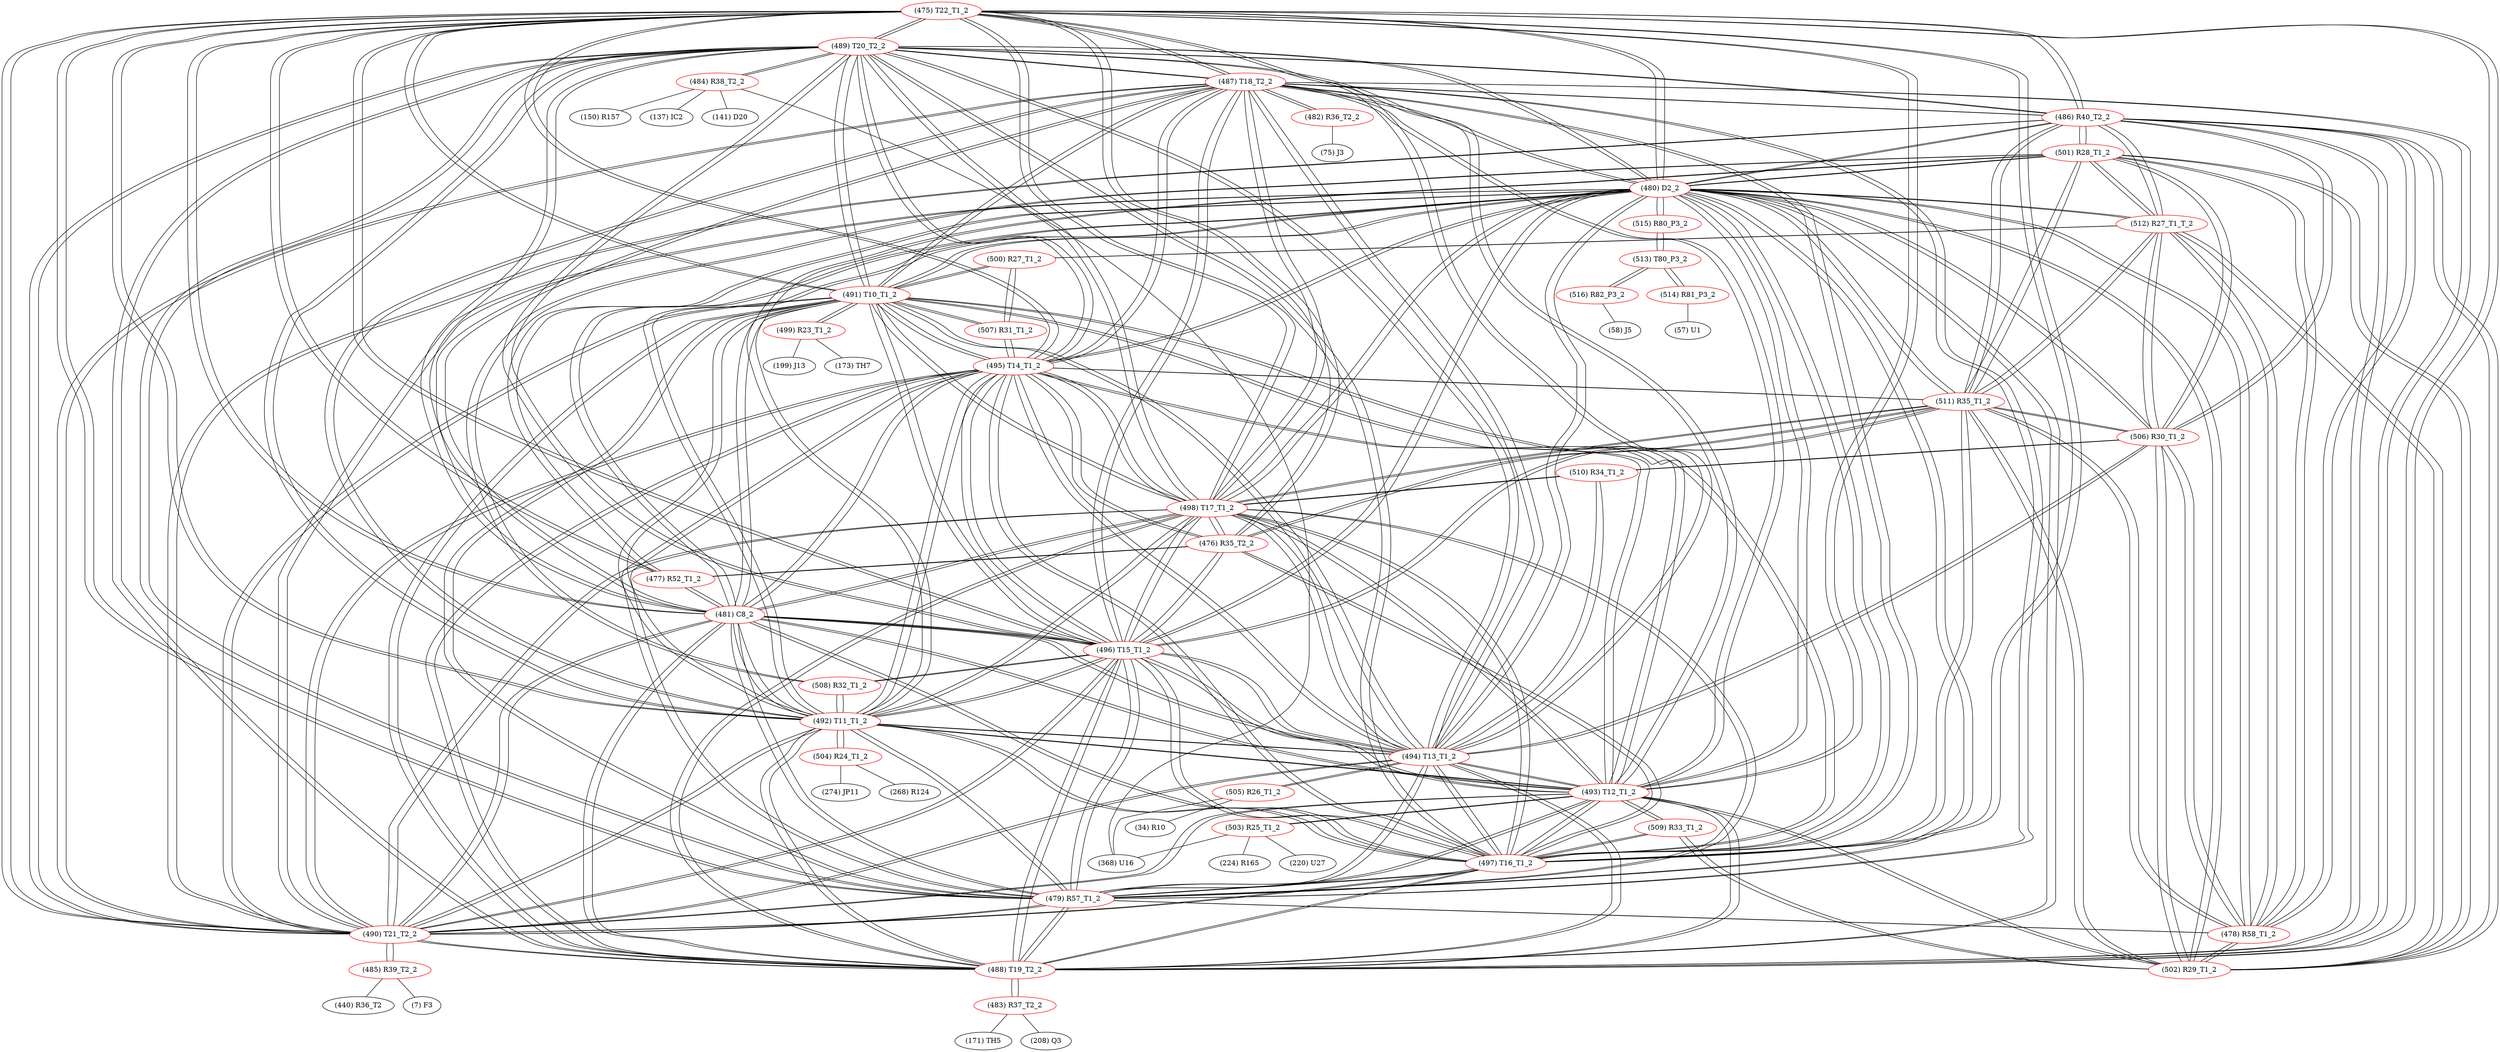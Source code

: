 graph {
	475 [label="(475) T22_T1_2" color=red]
	489 [label="(489) T20_T2_2"]
	487 [label="(487) T18_T2_2"]
	488 [label="(488) T19_T2_2"]
	490 [label="(490) T21_T2_2"]
	479 [label="(479) R57_T1_2"]
	480 [label="(480) D2_2"]
	492 [label="(492) T11_T1_2"]
	497 [label="(497) T16_T1_2"]
	498 [label="(498) T17_T1_2"]
	491 [label="(491) T10_T1_2"]
	493 [label="(493) T12_T1_2"]
	494 [label="(494) T13_T1_2"]
	495 [label="(495) T14_T1_2"]
	496 [label="(496) T15_T1_2"]
	481 [label="(481) C8_2"]
	486 [label="(486) R40_T2_2"]
	477 [label="(477) R52_T1_2"]
	476 [label="(476) R35_T2_2"]
	476 [label="(476) R35_T2_2" color=red]
	497 [label="(497) T16_T1_2"]
	496 [label="(496) T15_T1_2"]
	511 [label="(511) R35_T1_2"]
	495 [label="(495) T14_T1_2"]
	498 [label="(498) T17_T1_2"]
	477 [label="(477) R52_T1_2"]
	475 [label="(475) T22_T1_2"]
	477 [label="(477) R52_T1_2" color=red]
	480 [label="(480) D2_2"]
	481 [label="(481) C8_2"]
	476 [label="(476) R35_T2_2"]
	475 [label="(475) T22_T1_2"]
	478 [label="(478) R58_T1_2" color=red]
	479 [label="(479) R57_T1_2"]
	480 [label="(480) D2_2"]
	502 [label="(502) R29_T1_2"]
	511 [label="(511) R35_T1_2"]
	486 [label="(486) R40_T2_2"]
	506 [label="(506) R30_T1_2"]
	512 [label="(512) R27_T1_T_2"]
	501 [label="(501) R28_T1_2"]
	479 [label="(479) R57_T1_2" color=red]
	489 [label="(489) T20_T2_2"]
	487 [label="(487) T18_T2_2"]
	488 [label="(488) T19_T2_2"]
	490 [label="(490) T21_T2_2"]
	475 [label="(475) T22_T1_2"]
	480 [label="(480) D2_2"]
	492 [label="(492) T11_T1_2"]
	497 [label="(497) T16_T1_2"]
	498 [label="(498) T17_T1_2"]
	491 [label="(491) T10_T1_2"]
	493 [label="(493) T12_T1_2"]
	494 [label="(494) T13_T1_2"]
	495 [label="(495) T14_T1_2"]
	496 [label="(496) T15_T1_2"]
	481 [label="(481) C8_2"]
	478 [label="(478) R58_T1_2"]
	480 [label="(480) D2_2" color=red]
	489 [label="(489) T20_T2_2"]
	487 [label="(487) T18_T2_2"]
	488 [label="(488) T19_T2_2"]
	490 [label="(490) T21_T2_2"]
	479 [label="(479) R57_T1_2"]
	475 [label="(475) T22_T1_2"]
	492 [label="(492) T11_T1_2"]
	497 [label="(497) T16_T1_2"]
	498 [label="(498) T17_T1_2"]
	491 [label="(491) T10_T1_2"]
	493 [label="(493) T12_T1_2"]
	494 [label="(494) T13_T1_2"]
	495 [label="(495) T14_T1_2"]
	496 [label="(496) T15_T1_2"]
	481 [label="(481) C8_2"]
	477 [label="(477) R52_T1_2"]
	478 [label="(478) R58_T1_2"]
	502 [label="(502) R29_T1_2"]
	511 [label="(511) R35_T1_2"]
	486 [label="(486) R40_T2_2"]
	506 [label="(506) R30_T1_2"]
	512 [label="(512) R27_T1_T_2"]
	501 [label="(501) R28_T1_2"]
	515 [label="(515) R80_P3_2"]
	481 [label="(481) C8_2" color=red]
	489 [label="(489) T20_T2_2"]
	487 [label="(487) T18_T2_2"]
	488 [label="(488) T19_T2_2"]
	490 [label="(490) T21_T2_2"]
	479 [label="(479) R57_T1_2"]
	475 [label="(475) T22_T1_2"]
	480 [label="(480) D2_2"]
	492 [label="(492) T11_T1_2"]
	497 [label="(497) T16_T1_2"]
	498 [label="(498) T17_T1_2"]
	491 [label="(491) T10_T1_2"]
	493 [label="(493) T12_T1_2"]
	494 [label="(494) T13_T1_2"]
	495 [label="(495) T14_T1_2"]
	496 [label="(496) T15_T1_2"]
	477 [label="(477) R52_T1_2"]
	482 [label="(482) R36_T2_2" color=red]
	75 [label="(75) J3"]
	487 [label="(487) T18_T2_2"]
	483 [label="(483) R37_T2_2" color=red]
	171 [label="(171) TH5"]
	208 [label="(208) Q3"]
	488 [label="(488) T19_T2_2"]
	484 [label="(484) R38_T2_2" color=red]
	141 [label="(141) D20"]
	150 [label="(150) R157"]
	137 [label="(137) IC2"]
	368 [label="(368) U16"]
	489 [label="(489) T20_T2_2"]
	485 [label="(485) R39_T2_2" color=red]
	7 [label="(7) F3"]
	440 [label="(440) R36_T2"]
	490 [label="(490) T21_T2_2"]
	486 [label="(486) R40_T2_2" color=red]
	502 [label="(502) R29_T1_2"]
	511 [label="(511) R35_T1_2"]
	506 [label="(506) R30_T1_2"]
	480 [label="(480) D2_2"]
	478 [label="(478) R58_T1_2"]
	512 [label="(512) R27_T1_T_2"]
	501 [label="(501) R28_T1_2"]
	475 [label="(475) T22_T1_2"]
	488 [label="(488) T19_T2_2"]
	487 [label="(487) T18_T2_2"]
	490 [label="(490) T21_T2_2"]
	489 [label="(489) T20_T2_2"]
	487 [label="(487) T18_T2_2" color=red]
	489 [label="(489) T20_T2_2"]
	488 [label="(488) T19_T2_2"]
	490 [label="(490) T21_T2_2"]
	479 [label="(479) R57_T1_2"]
	475 [label="(475) T22_T1_2"]
	480 [label="(480) D2_2"]
	492 [label="(492) T11_T1_2"]
	497 [label="(497) T16_T1_2"]
	498 [label="(498) T17_T1_2"]
	491 [label="(491) T10_T1_2"]
	493 [label="(493) T12_T1_2"]
	494 [label="(494) T13_T1_2"]
	495 [label="(495) T14_T1_2"]
	496 [label="(496) T15_T1_2"]
	481 [label="(481) C8_2"]
	486 [label="(486) R40_T2_2"]
	482 [label="(482) R36_T2_2"]
	488 [label="(488) T19_T2_2" color=red]
	489 [label="(489) T20_T2_2"]
	487 [label="(487) T18_T2_2"]
	490 [label="(490) T21_T2_2"]
	479 [label="(479) R57_T1_2"]
	475 [label="(475) T22_T1_2"]
	480 [label="(480) D2_2"]
	492 [label="(492) T11_T1_2"]
	497 [label="(497) T16_T1_2"]
	498 [label="(498) T17_T1_2"]
	491 [label="(491) T10_T1_2"]
	493 [label="(493) T12_T1_2"]
	494 [label="(494) T13_T1_2"]
	495 [label="(495) T14_T1_2"]
	496 [label="(496) T15_T1_2"]
	481 [label="(481) C8_2"]
	486 [label="(486) R40_T2_2"]
	483 [label="(483) R37_T2_2"]
	489 [label="(489) T20_T2_2" color=red]
	487 [label="(487) T18_T2_2"]
	488 [label="(488) T19_T2_2"]
	490 [label="(490) T21_T2_2"]
	479 [label="(479) R57_T1_2"]
	475 [label="(475) T22_T1_2"]
	480 [label="(480) D2_2"]
	492 [label="(492) T11_T1_2"]
	497 [label="(497) T16_T1_2"]
	498 [label="(498) T17_T1_2"]
	491 [label="(491) T10_T1_2"]
	493 [label="(493) T12_T1_2"]
	494 [label="(494) T13_T1_2"]
	495 [label="(495) T14_T1_2"]
	496 [label="(496) T15_T1_2"]
	481 [label="(481) C8_2"]
	486 [label="(486) R40_T2_2"]
	484 [label="(484) R38_T2_2"]
	490 [label="(490) T21_T2_2" color=red]
	489 [label="(489) T20_T2_2"]
	487 [label="(487) T18_T2_2"]
	488 [label="(488) T19_T2_2"]
	479 [label="(479) R57_T1_2"]
	475 [label="(475) T22_T1_2"]
	480 [label="(480) D2_2"]
	492 [label="(492) T11_T1_2"]
	497 [label="(497) T16_T1_2"]
	498 [label="(498) T17_T1_2"]
	491 [label="(491) T10_T1_2"]
	493 [label="(493) T12_T1_2"]
	494 [label="(494) T13_T1_2"]
	495 [label="(495) T14_T1_2"]
	496 [label="(496) T15_T1_2"]
	481 [label="(481) C8_2"]
	486 [label="(486) R40_T2_2"]
	485 [label="(485) R39_T2_2"]
	491 [label="(491) T10_T1_2" color=red]
	489 [label="(489) T20_T2_2"]
	487 [label="(487) T18_T2_2"]
	488 [label="(488) T19_T2_2"]
	490 [label="(490) T21_T2_2"]
	479 [label="(479) R57_T1_2"]
	475 [label="(475) T22_T1_2"]
	480 [label="(480) D2_2"]
	492 [label="(492) T11_T1_2"]
	497 [label="(497) T16_T1_2"]
	498 [label="(498) T17_T1_2"]
	493 [label="(493) T12_T1_2"]
	494 [label="(494) T13_T1_2"]
	495 [label="(495) T14_T1_2"]
	496 [label="(496) T15_T1_2"]
	481 [label="(481) C8_2"]
	499 [label="(499) R23_T1_2"]
	507 [label="(507) R31_T1_2"]
	500 [label="(500) R27_T1_2"]
	492 [label="(492) T11_T1_2" color=red]
	489 [label="(489) T20_T2_2"]
	487 [label="(487) T18_T2_2"]
	488 [label="(488) T19_T2_2"]
	490 [label="(490) T21_T2_2"]
	479 [label="(479) R57_T1_2"]
	475 [label="(475) T22_T1_2"]
	480 [label="(480) D2_2"]
	497 [label="(497) T16_T1_2"]
	498 [label="(498) T17_T1_2"]
	491 [label="(491) T10_T1_2"]
	493 [label="(493) T12_T1_2"]
	494 [label="(494) T13_T1_2"]
	495 [label="(495) T14_T1_2"]
	496 [label="(496) T15_T1_2"]
	481 [label="(481) C8_2"]
	504 [label="(504) R24_T1_2"]
	508 [label="(508) R32_T1_2"]
	501 [label="(501) R28_T1_2"]
	493 [label="(493) T12_T1_2" color=red]
	489 [label="(489) T20_T2_2"]
	487 [label="(487) T18_T2_2"]
	488 [label="(488) T19_T2_2"]
	490 [label="(490) T21_T2_2"]
	479 [label="(479) R57_T1_2"]
	475 [label="(475) T22_T1_2"]
	480 [label="(480) D2_2"]
	492 [label="(492) T11_T1_2"]
	497 [label="(497) T16_T1_2"]
	498 [label="(498) T17_T1_2"]
	491 [label="(491) T10_T1_2"]
	494 [label="(494) T13_T1_2"]
	495 [label="(495) T14_T1_2"]
	496 [label="(496) T15_T1_2"]
	481 [label="(481) C8_2"]
	509 [label="(509) R33_T1_2"]
	502 [label="(502) R29_T1_2"]
	503 [label="(503) R25_T1_2"]
	494 [label="(494) T13_T1_2" color=red]
	489 [label="(489) T20_T2_2"]
	487 [label="(487) T18_T2_2"]
	488 [label="(488) T19_T2_2"]
	490 [label="(490) T21_T2_2"]
	479 [label="(479) R57_T1_2"]
	475 [label="(475) T22_T1_2"]
	480 [label="(480) D2_2"]
	492 [label="(492) T11_T1_2"]
	497 [label="(497) T16_T1_2"]
	498 [label="(498) T17_T1_2"]
	491 [label="(491) T10_T1_2"]
	493 [label="(493) T12_T1_2"]
	495 [label="(495) T14_T1_2"]
	496 [label="(496) T15_T1_2"]
	481 [label="(481) C8_2"]
	506 [label="(506) R30_T1_2"]
	510 [label="(510) R34_T1_2"]
	505 [label="(505) R26_T1_2"]
	495 [label="(495) T14_T1_2" color=red]
	489 [label="(489) T20_T2_2"]
	487 [label="(487) T18_T2_2"]
	488 [label="(488) T19_T2_2"]
	490 [label="(490) T21_T2_2"]
	479 [label="(479) R57_T1_2"]
	475 [label="(475) T22_T1_2"]
	480 [label="(480) D2_2"]
	492 [label="(492) T11_T1_2"]
	497 [label="(497) T16_T1_2"]
	498 [label="(498) T17_T1_2"]
	491 [label="(491) T10_T1_2"]
	493 [label="(493) T12_T1_2"]
	494 [label="(494) T13_T1_2"]
	496 [label="(496) T15_T1_2"]
	481 [label="(481) C8_2"]
	511 [label="(511) R35_T1_2"]
	476 [label="(476) R35_T2_2"]
	507 [label="(507) R31_T1_2"]
	496 [label="(496) T15_T1_2" color=red]
	489 [label="(489) T20_T2_2"]
	487 [label="(487) T18_T2_2"]
	488 [label="(488) T19_T2_2"]
	490 [label="(490) T21_T2_2"]
	479 [label="(479) R57_T1_2"]
	475 [label="(475) T22_T1_2"]
	480 [label="(480) D2_2"]
	492 [label="(492) T11_T1_2"]
	497 [label="(497) T16_T1_2"]
	498 [label="(498) T17_T1_2"]
	491 [label="(491) T10_T1_2"]
	493 [label="(493) T12_T1_2"]
	494 [label="(494) T13_T1_2"]
	495 [label="(495) T14_T1_2"]
	481 [label="(481) C8_2"]
	511 [label="(511) R35_T1_2"]
	476 [label="(476) R35_T2_2"]
	508 [label="(508) R32_T1_2"]
	497 [label="(497) T16_T1_2" color=red]
	489 [label="(489) T20_T2_2"]
	487 [label="(487) T18_T2_2"]
	488 [label="(488) T19_T2_2"]
	490 [label="(490) T21_T2_2"]
	479 [label="(479) R57_T1_2"]
	475 [label="(475) T22_T1_2"]
	480 [label="(480) D2_2"]
	492 [label="(492) T11_T1_2"]
	498 [label="(498) T17_T1_2"]
	491 [label="(491) T10_T1_2"]
	493 [label="(493) T12_T1_2"]
	494 [label="(494) T13_T1_2"]
	495 [label="(495) T14_T1_2"]
	496 [label="(496) T15_T1_2"]
	481 [label="(481) C8_2"]
	511 [label="(511) R35_T1_2"]
	476 [label="(476) R35_T2_2"]
	509 [label="(509) R33_T1_2"]
	498 [label="(498) T17_T1_2" color=red]
	489 [label="(489) T20_T2_2"]
	487 [label="(487) T18_T2_2"]
	488 [label="(488) T19_T2_2"]
	490 [label="(490) T21_T2_2"]
	479 [label="(479) R57_T1_2"]
	475 [label="(475) T22_T1_2"]
	480 [label="(480) D2_2"]
	492 [label="(492) T11_T1_2"]
	497 [label="(497) T16_T1_2"]
	491 [label="(491) T10_T1_2"]
	493 [label="(493) T12_T1_2"]
	494 [label="(494) T13_T1_2"]
	495 [label="(495) T14_T1_2"]
	496 [label="(496) T15_T1_2"]
	481 [label="(481) C8_2"]
	511 [label="(511) R35_T1_2"]
	476 [label="(476) R35_T2_2"]
	510 [label="(510) R34_T1_2"]
	499 [label="(499) R23_T1_2" color=red]
	173 [label="(173) TH7"]
	199 [label="(199) J13"]
	491 [label="(491) T10_T1_2"]
	500 [label="(500) R27_T1_2" color=red]
	491 [label="(491) T10_T1_2"]
	507 [label="(507) R31_T1_2"]
	512 [label="(512) R27_T1_T_2"]
	501 [label="(501) R28_T1_2" color=red]
	502 [label="(502) R29_T1_2"]
	511 [label="(511) R35_T1_2"]
	486 [label="(486) R40_T2_2"]
	506 [label="(506) R30_T1_2"]
	480 [label="(480) D2_2"]
	478 [label="(478) R58_T1_2"]
	512 [label="(512) R27_T1_T_2"]
	508 [label="(508) R32_T1_2"]
	492 [label="(492) T11_T1_2"]
	502 [label="(502) R29_T1_2" color=red]
	511 [label="(511) R35_T1_2"]
	486 [label="(486) R40_T2_2"]
	506 [label="(506) R30_T1_2"]
	480 [label="(480) D2_2"]
	478 [label="(478) R58_T1_2"]
	512 [label="(512) R27_T1_T_2"]
	501 [label="(501) R28_T1_2"]
	509 [label="(509) R33_T1_2"]
	493 [label="(493) T12_T1_2"]
	503 [label="(503) R25_T1_2" color=red]
	224 [label="(224) R165"]
	368 [label="(368) U16"]
	220 [label="(220) U27"]
	493 [label="(493) T12_T1_2"]
	504 [label="(504) R24_T1_2" color=red]
	268 [label="(268) R124"]
	274 [label="(274) JP11"]
	492 [label="(492) T11_T1_2"]
	505 [label="(505) R26_T1_2" color=red]
	34 [label="(34) R10"]
	368 [label="(368) U16"]
	494 [label="(494) T13_T1_2"]
	506 [label="(506) R30_T1_2" color=red]
	502 [label="(502) R29_T1_2"]
	511 [label="(511) R35_T1_2"]
	486 [label="(486) R40_T2_2"]
	480 [label="(480) D2_2"]
	478 [label="(478) R58_T1_2"]
	512 [label="(512) R27_T1_T_2"]
	501 [label="(501) R28_T1_2"]
	510 [label="(510) R34_T1_2"]
	494 [label="(494) T13_T1_2"]
	507 [label="(507) R31_T1_2" color=red]
	491 [label="(491) T10_T1_2"]
	500 [label="(500) R27_T1_2"]
	495 [label="(495) T14_T1_2"]
	508 [label="(508) R32_T1_2" color=red]
	496 [label="(496) T15_T1_2"]
	501 [label="(501) R28_T1_2"]
	492 [label="(492) T11_T1_2"]
	509 [label="(509) R33_T1_2" color=red]
	497 [label="(497) T16_T1_2"]
	502 [label="(502) R29_T1_2"]
	493 [label="(493) T12_T1_2"]
	510 [label="(510) R34_T1_2" color=red]
	498 [label="(498) T17_T1_2"]
	506 [label="(506) R30_T1_2"]
	494 [label="(494) T13_T1_2"]
	511 [label="(511) R35_T1_2" color=red]
	502 [label="(502) R29_T1_2"]
	486 [label="(486) R40_T2_2"]
	506 [label="(506) R30_T1_2"]
	480 [label="(480) D2_2"]
	478 [label="(478) R58_T1_2"]
	512 [label="(512) R27_T1_T_2"]
	501 [label="(501) R28_T1_2"]
	497 [label="(497) T16_T1_2"]
	496 [label="(496) T15_T1_2"]
	495 [label="(495) T14_T1_2"]
	498 [label="(498) T17_T1_2"]
	476 [label="(476) R35_T2_2"]
	512 [label="(512) R27_T1_T_2" color=red]
	502 [label="(502) R29_T1_2"]
	511 [label="(511) R35_T1_2"]
	486 [label="(486) R40_T2_2"]
	506 [label="(506) R30_T1_2"]
	480 [label="(480) D2_2"]
	478 [label="(478) R58_T1_2"]
	501 [label="(501) R28_T1_2"]
	500 [label="(500) R27_T1_2"]
	513 [label="(513) T80_P3_2" color=red]
	514 [label="(514) R81_P3_2"]
	516 [label="(516) R82_P3_2"]
	515 [label="(515) R80_P3_2"]
	514 [label="(514) R81_P3_2" color=red]
	57 [label="(57) U1"]
	513 [label="(513) T80_P3_2"]
	515 [label="(515) R80_P3_2" color=red]
	480 [label="(480) D2_2"]
	513 [label="(513) T80_P3_2"]
	516 [label="(516) R82_P3_2" color=red]
	58 [label="(58) J5"]
	513 [label="(513) T80_P3_2"]
	475 -- 489
	475 -- 487
	475 -- 488
	475 -- 490
	475 -- 479
	475 -- 480
	475 -- 492
	475 -- 497
	475 -- 498
	475 -- 491
	475 -- 493
	475 -- 494
	475 -- 495
	475 -- 496
	475 -- 481
	475 -- 486
	475 -- 477
	475 -- 476
	476 -- 497
	476 -- 496
	476 -- 511
	476 -- 495
	476 -- 498
	476 -- 477
	476 -- 475
	477 -- 480
	477 -- 481
	477 -- 476
	477 -- 475
	478 -- 479
	478 -- 480
	478 -- 502
	478 -- 511
	478 -- 486
	478 -- 506
	478 -- 512
	478 -- 501
	479 -- 489
	479 -- 487
	479 -- 488
	479 -- 490
	479 -- 475
	479 -- 480
	479 -- 492
	479 -- 497
	479 -- 498
	479 -- 491
	479 -- 493
	479 -- 494
	479 -- 495
	479 -- 496
	479 -- 481
	479 -- 478
	480 -- 489
	480 -- 487
	480 -- 488
	480 -- 490
	480 -- 479
	480 -- 475
	480 -- 492
	480 -- 497
	480 -- 498
	480 -- 491
	480 -- 493
	480 -- 494
	480 -- 495
	480 -- 496
	480 -- 481
	480 -- 477
	480 -- 478
	480 -- 502
	480 -- 511
	480 -- 486
	480 -- 506
	480 -- 512
	480 -- 501
	480 -- 515
	481 -- 489
	481 -- 487
	481 -- 488
	481 -- 490
	481 -- 479
	481 -- 475
	481 -- 480
	481 -- 492
	481 -- 497
	481 -- 498
	481 -- 491
	481 -- 493
	481 -- 494
	481 -- 495
	481 -- 496
	481 -- 477
	482 -- 75
	482 -- 487
	483 -- 171
	483 -- 208
	483 -- 488
	484 -- 141
	484 -- 150
	484 -- 137
	484 -- 368
	484 -- 489
	485 -- 7
	485 -- 440
	485 -- 490
	486 -- 502
	486 -- 511
	486 -- 506
	486 -- 480
	486 -- 478
	486 -- 512
	486 -- 501
	486 -- 475
	486 -- 488
	486 -- 487
	486 -- 490
	486 -- 489
	487 -- 489
	487 -- 488
	487 -- 490
	487 -- 479
	487 -- 475
	487 -- 480
	487 -- 492
	487 -- 497
	487 -- 498
	487 -- 491
	487 -- 493
	487 -- 494
	487 -- 495
	487 -- 496
	487 -- 481
	487 -- 486
	487 -- 482
	488 -- 489
	488 -- 487
	488 -- 490
	488 -- 479
	488 -- 475
	488 -- 480
	488 -- 492
	488 -- 497
	488 -- 498
	488 -- 491
	488 -- 493
	488 -- 494
	488 -- 495
	488 -- 496
	488 -- 481
	488 -- 486
	488 -- 483
	489 -- 487
	489 -- 488
	489 -- 490
	489 -- 479
	489 -- 475
	489 -- 480
	489 -- 492
	489 -- 497
	489 -- 498
	489 -- 491
	489 -- 493
	489 -- 494
	489 -- 495
	489 -- 496
	489 -- 481
	489 -- 486
	489 -- 484
	490 -- 489
	490 -- 487
	490 -- 488
	490 -- 479
	490 -- 475
	490 -- 480
	490 -- 492
	490 -- 497
	490 -- 498
	490 -- 491
	490 -- 493
	490 -- 494
	490 -- 495
	490 -- 496
	490 -- 481
	490 -- 486
	490 -- 485
	491 -- 489
	491 -- 487
	491 -- 488
	491 -- 490
	491 -- 479
	491 -- 475
	491 -- 480
	491 -- 492
	491 -- 497
	491 -- 498
	491 -- 493
	491 -- 494
	491 -- 495
	491 -- 496
	491 -- 481
	491 -- 499
	491 -- 507
	491 -- 500
	492 -- 489
	492 -- 487
	492 -- 488
	492 -- 490
	492 -- 479
	492 -- 475
	492 -- 480
	492 -- 497
	492 -- 498
	492 -- 491
	492 -- 493
	492 -- 494
	492 -- 495
	492 -- 496
	492 -- 481
	492 -- 504
	492 -- 508
	492 -- 501
	493 -- 489
	493 -- 487
	493 -- 488
	493 -- 490
	493 -- 479
	493 -- 475
	493 -- 480
	493 -- 492
	493 -- 497
	493 -- 498
	493 -- 491
	493 -- 494
	493 -- 495
	493 -- 496
	493 -- 481
	493 -- 509
	493 -- 502
	493 -- 503
	494 -- 489
	494 -- 487
	494 -- 488
	494 -- 490
	494 -- 479
	494 -- 475
	494 -- 480
	494 -- 492
	494 -- 497
	494 -- 498
	494 -- 491
	494 -- 493
	494 -- 495
	494 -- 496
	494 -- 481
	494 -- 506
	494 -- 510
	494 -- 505
	495 -- 489
	495 -- 487
	495 -- 488
	495 -- 490
	495 -- 479
	495 -- 475
	495 -- 480
	495 -- 492
	495 -- 497
	495 -- 498
	495 -- 491
	495 -- 493
	495 -- 494
	495 -- 496
	495 -- 481
	495 -- 511
	495 -- 476
	495 -- 507
	496 -- 489
	496 -- 487
	496 -- 488
	496 -- 490
	496 -- 479
	496 -- 475
	496 -- 480
	496 -- 492
	496 -- 497
	496 -- 498
	496 -- 491
	496 -- 493
	496 -- 494
	496 -- 495
	496 -- 481
	496 -- 511
	496 -- 476
	496 -- 508
	497 -- 489
	497 -- 487
	497 -- 488
	497 -- 490
	497 -- 479
	497 -- 475
	497 -- 480
	497 -- 492
	497 -- 498
	497 -- 491
	497 -- 493
	497 -- 494
	497 -- 495
	497 -- 496
	497 -- 481
	497 -- 511
	497 -- 476
	497 -- 509
	498 -- 489
	498 -- 487
	498 -- 488
	498 -- 490
	498 -- 479
	498 -- 475
	498 -- 480
	498 -- 492
	498 -- 497
	498 -- 491
	498 -- 493
	498 -- 494
	498 -- 495
	498 -- 496
	498 -- 481
	498 -- 511
	498 -- 476
	498 -- 510
	499 -- 173
	499 -- 199
	499 -- 491
	500 -- 491
	500 -- 507
	500 -- 512
	501 -- 502
	501 -- 511
	501 -- 486
	501 -- 506
	501 -- 480
	501 -- 478
	501 -- 512
	501 -- 508
	501 -- 492
	502 -- 511
	502 -- 486
	502 -- 506
	502 -- 480
	502 -- 478
	502 -- 512
	502 -- 501
	502 -- 509
	502 -- 493
	503 -- 224
	503 -- 368
	503 -- 220
	503 -- 493
	504 -- 268
	504 -- 274
	504 -- 492
	505 -- 34
	505 -- 368
	505 -- 494
	506 -- 502
	506 -- 511
	506 -- 486
	506 -- 480
	506 -- 478
	506 -- 512
	506 -- 501
	506 -- 510
	506 -- 494
	507 -- 491
	507 -- 500
	507 -- 495
	508 -- 496
	508 -- 501
	508 -- 492
	509 -- 497
	509 -- 502
	509 -- 493
	510 -- 498
	510 -- 506
	510 -- 494
	511 -- 502
	511 -- 486
	511 -- 506
	511 -- 480
	511 -- 478
	511 -- 512
	511 -- 501
	511 -- 497
	511 -- 496
	511 -- 495
	511 -- 498
	511 -- 476
	512 -- 502
	512 -- 511
	512 -- 486
	512 -- 506
	512 -- 480
	512 -- 478
	512 -- 501
	512 -- 500
	513 -- 514
	513 -- 516
	513 -- 515
	514 -- 57
	514 -- 513
	515 -- 480
	515 -- 513
	516 -- 58
	516 -- 513
}